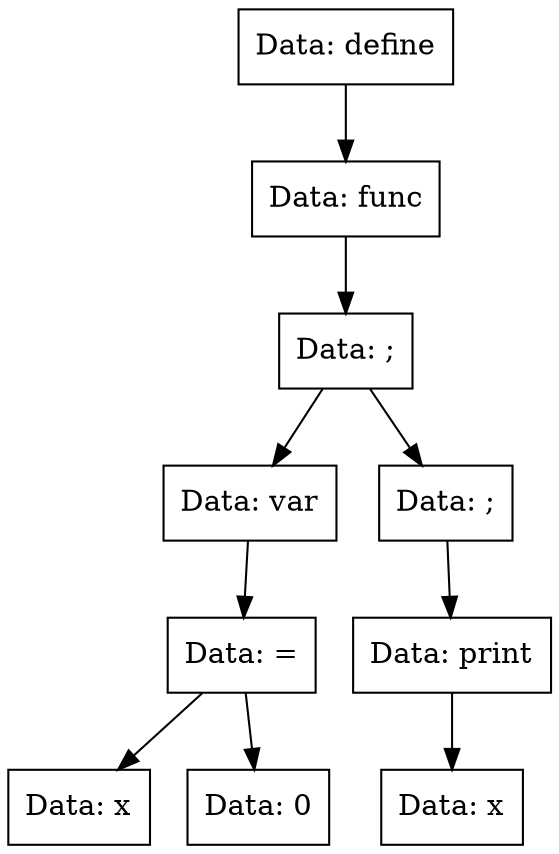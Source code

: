 digraph func{
Node0x557f2b9ba890[shape="record", label="Data: define"];
Node0x557f2b9ba8e0[shape="record", label="Data: func"];
Node0x557f2b9ba930[shape="record", label="Data: ;"];
Node0x557f2b9ba750[shape="record", label="Data: var"];
Node0x557f2b9ba7a0[shape="record", label="Data: ="];
Node0x557f2b9ba840[shape="record", label="Data: x"];
Node0x557f2b9ba7a0->Node0x557f2b9ba840;
Node0x557f2b9ba7f0[shape="record", label="Data: 0"];
Node0x557f2b9ba7a0->Node0x557f2b9ba7f0;
Node0x557f2b9ba750->Node0x557f2b9ba7a0;
Node0x557f2b9ba930->Node0x557f2b9ba750;
Node0x557f2b9ba660[shape="record", label="Data: ;"];
Node0x557f2b9ba700[shape="record", label="Data: print"];
Node0x557f2b9ba6b0[shape="record", label="Data: x"];
Node0x557f2b9ba700->Node0x557f2b9ba6b0;
Node0x557f2b9ba660->Node0x557f2b9ba700;
Node0x557f2b9ba930->Node0x557f2b9ba660;
Node0x557f2b9ba8e0->Node0x557f2b9ba930;
Node0x557f2b9ba890->Node0x557f2b9ba8e0;
}